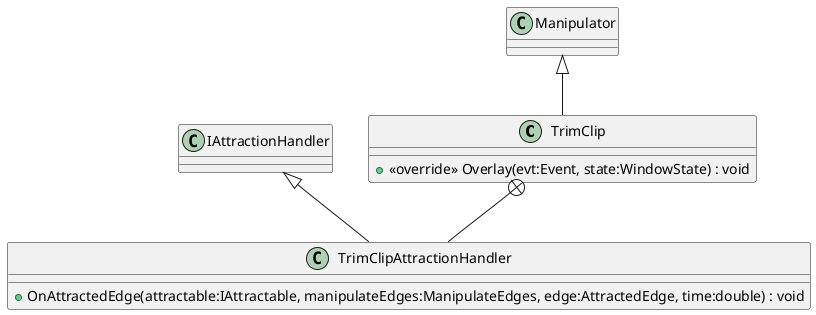 @startuml
class TrimClip {
    + <<override>> Overlay(evt:Event, state:WindowState) : void
}
class TrimClipAttractionHandler {
    + OnAttractedEdge(attractable:IAttractable, manipulateEdges:ManipulateEdges, edge:AttractedEdge, time:double) : void
}
Manipulator <|-- TrimClip
TrimClip +-- TrimClipAttractionHandler
IAttractionHandler <|-- TrimClipAttractionHandler
@enduml
